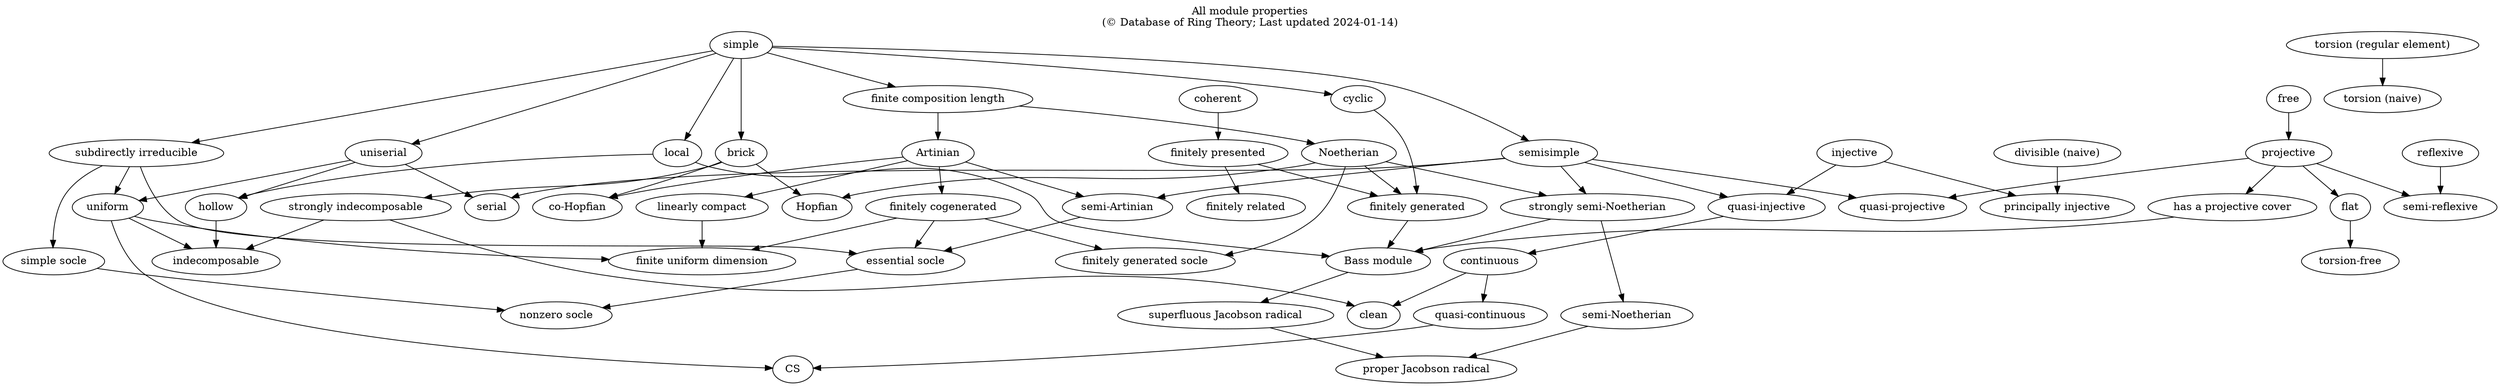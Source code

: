 strict digraph {
    label=<All module properties<br/>(© Database of Ring Theory; Last updated 2024-01-14)>
    URL="https://ringtheory.herokuapp.com/";
    labelloc=top;

    "Noetherian" -> "finitely generated"
    "Artinian" -> "finitely cogenerated"
    "finitely cogenerated" -> "finitely generated socle"
    "finitely cogenerated" -> "essential socle"
    "free" -> "projective"
    "projective" -> "flat"
    "injective" -> "principally injective"
    "coherent" -> "finitely presented"
    "finitely presented" -> "finitely generated"
    "finitely presented" -> "finitely related"
    "cyclic" -> "finitely generated"
    "simple" -> "cyclic"
    "uniserial" -> "serial"
    "uniserial" -> "uniform"
    "reflexive" -> "semi-reflexive"
    "projective" -> "semi-reflexive"
    "simple" -> "finite composition length"
    "finite composition length" -> "Artinian"
    "finite composition length" -> "Noetherian"
    "simple" -> "semisimple"
    "simple" -> "subdirectly irreducible"
    "simple" -> "local"
    "hollow" -> "indecomposable"
    "local" -> "hollow"
    "local" -> "Bass module"
    "finitely generated" -> "Bass module"
    "has a projective cover" -> "Bass module"
    "Bass module" -> "superfluous Jacobson radical"
    "superfluous Jacobson radical" -> "proper Jacobson radical"
    "Noetherian" -> "Hopfian"
    "semisimple" -> "strongly semi-Noetherian"
    "semisimple" -> "semi-Artinian"
    "Noetherian" -> "strongly semi-Noetherian"
    "strongly semi-Noetherian" -> "semi-Noetherian"
    "strongly semi-Noetherian" -> "Bass module"
    "semi-Noetherian" -> "proper Jacobson radical"
    "Artinian" -> "co-Hopfian"
    "simple" -> "uniserial"
    "torsion (regular element)" -> "torsion (naive)"
    "semisimple" -> "serial"
    "uniform" -> "indecomposable"
    "brick" -> "strongly indecomposable"
    brick -> Hopfian
    brick -> "co-Hopfian"
    "strongly indecomposable" -> "indecomposable"
    "simple" -> "brick"
    "flat" -> "torsion-free"
    "finitely cogenerated" -> "finite uniform dimension"
    "divisible (naive)" -> "principally injective"
    "uniform" -> "finite uniform dimension"
    "Noetherian" -> "finitely generated socle"
    "continuous" -> "quasi-continuous"
    "quasi-continuous" -> "CS"
    "quasi-injective" -> "continuous"
    "injective" -> "quasi-injective"
    "continuous" -> "clean"
    "strongly indecomposable" -> "clean"
    "semisimple" -> "quasi-injective"
    "semisimple" -> "quasi-projective"
    "uniserial" -> "hollow"
    "uniform" -> "CS"
    "subdirectly irreducible" -> "uniform"
    "subdirectly irreducible" -> "simple socle"
    "subdirectly irreducible" -> "essential socle"
    "essential socle" -> "nonzero socle"
    "simple socle" -> "nonzero socle"
    "projective" -> "quasi-projective"
    "Artinian" -> "semi-Artinian"
    "semi-Artinian" -> "essential socle"
    "projective" -> "has a projective cover"
    "linearly compact" -> "finite uniform dimension"
    "Artinian" -> "linearly compact"
}